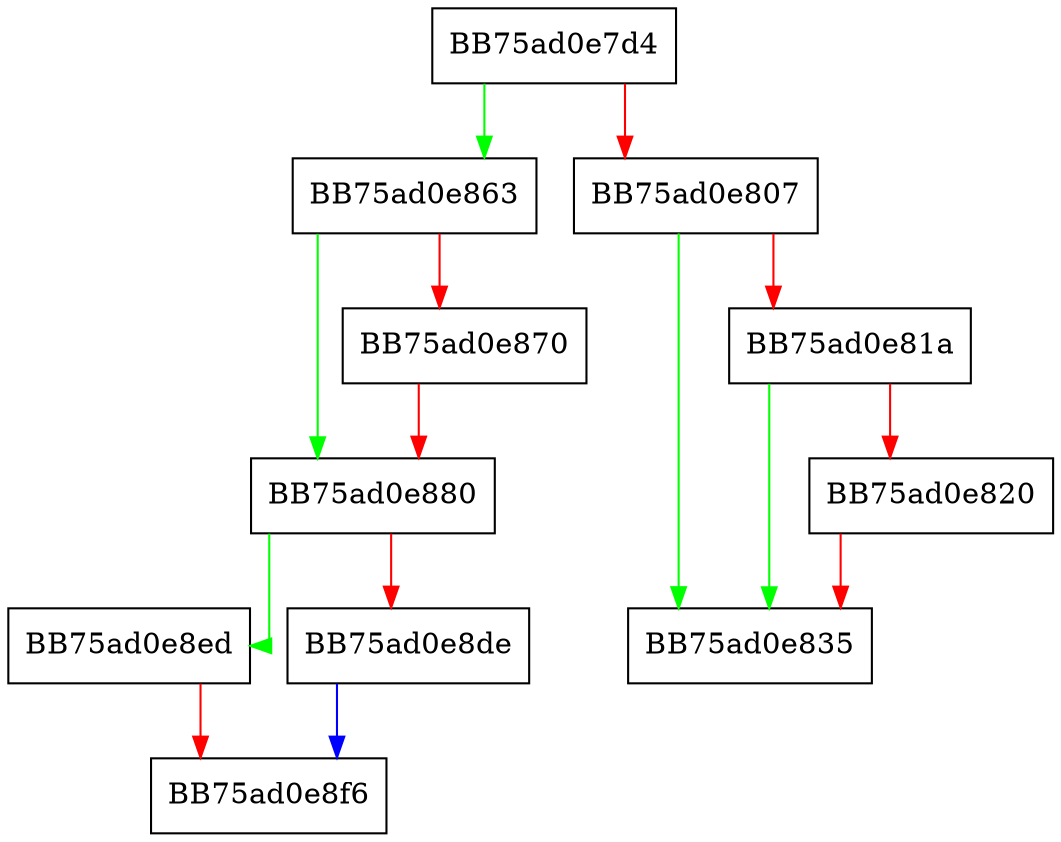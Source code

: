 digraph AddSymbolByName {
  node [shape="box"];
  graph [splines=ortho];
  BB75ad0e7d4 -> BB75ad0e863 [color="green"];
  BB75ad0e7d4 -> BB75ad0e807 [color="red"];
  BB75ad0e807 -> BB75ad0e835 [color="green"];
  BB75ad0e807 -> BB75ad0e81a [color="red"];
  BB75ad0e81a -> BB75ad0e835 [color="green"];
  BB75ad0e81a -> BB75ad0e820 [color="red"];
  BB75ad0e820 -> BB75ad0e835 [color="red"];
  BB75ad0e863 -> BB75ad0e880 [color="green"];
  BB75ad0e863 -> BB75ad0e870 [color="red"];
  BB75ad0e870 -> BB75ad0e880 [color="red"];
  BB75ad0e880 -> BB75ad0e8ed [color="green"];
  BB75ad0e880 -> BB75ad0e8de [color="red"];
  BB75ad0e8de -> BB75ad0e8f6 [color="blue"];
  BB75ad0e8ed -> BB75ad0e8f6 [color="red"];
}